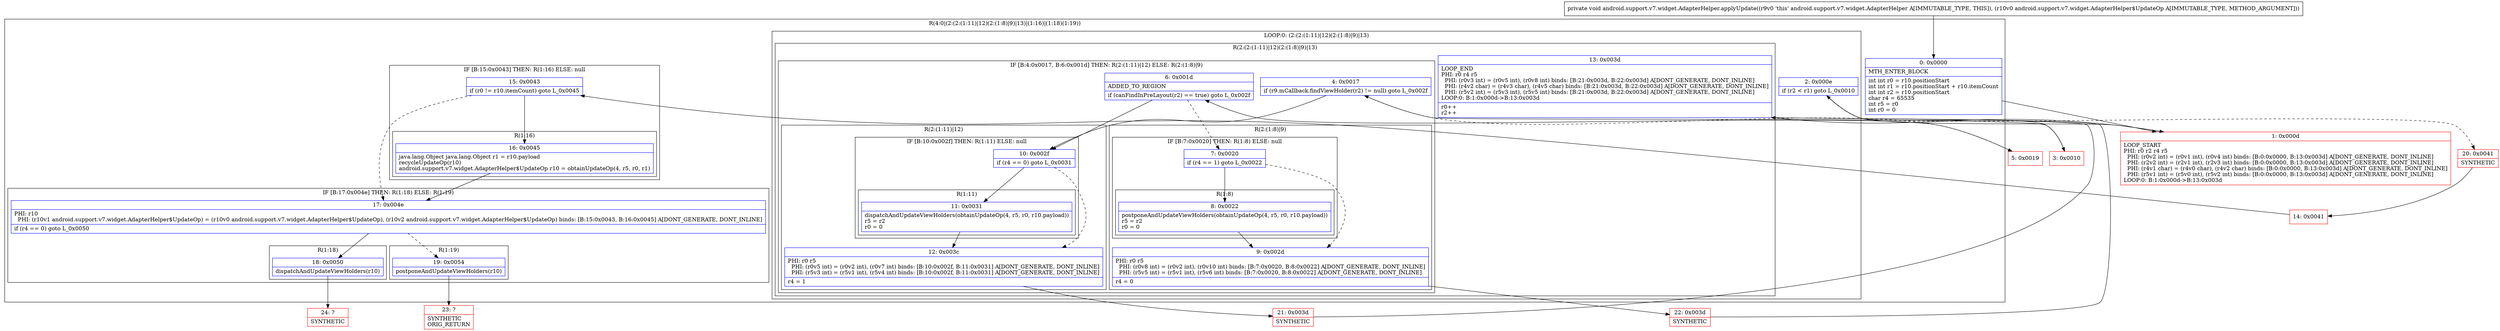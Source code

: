 digraph "CFG forandroid.support.v7.widget.AdapterHelper.applyUpdate(Landroid\/support\/v7\/widget\/AdapterHelper$UpdateOp;)V" {
subgraph cluster_Region_1746645999 {
label = "R(4:0|(2:(2:(1:11)|12)(2:(1:8)|9)|13)|(1:16)|(1:18)(1:19))";
node [shape=record,color=blue];
Node_0 [shape=record,label="{0\:\ 0x0000|MTH_ENTER_BLOCK\l|int int r0 = r10.positionStart\lint int r1 = r10.positionStart + r10.itemCount\lint int r2 = r10.positionStart\lchar r4 = 65535\lint r5 = r0\lint r0 = 0\l}"];
subgraph cluster_LoopRegion_1643160085 {
label = "LOOP:0: (2:(2:(1:11)|12)(2:(1:8)|9)|13)";
node [shape=record,color=blue];
Node_2 [shape=record,label="{2\:\ 0x000e|if (r2 \< r1) goto L_0x0010\l}"];
subgraph cluster_Region_1908088505 {
label = "R(2:(2:(1:11)|12)(2:(1:8)|9)|13)";
node [shape=record,color=blue];
subgraph cluster_IfRegion_1167224293 {
label = "IF [B:4:0x0017, B:6:0x001d] THEN: R(2:(1:11)|12) ELSE: R(2:(1:8)|9)";
node [shape=record,color=blue];
Node_4 [shape=record,label="{4\:\ 0x0017|if (r9.mCallback.findViewHolder(r2) != null) goto L_0x002f\l}"];
Node_6 [shape=record,label="{6\:\ 0x001d|ADDED_TO_REGION\l|if (canFindInPreLayout(r2) == true) goto L_0x002f\l}"];
subgraph cluster_Region_1036014739 {
label = "R(2:(1:11)|12)";
node [shape=record,color=blue];
subgraph cluster_IfRegion_49427511 {
label = "IF [B:10:0x002f] THEN: R(1:11) ELSE: null";
node [shape=record,color=blue];
Node_10 [shape=record,label="{10\:\ 0x002f|if (r4 == 0) goto L_0x0031\l}"];
subgraph cluster_Region_1881352819 {
label = "R(1:11)";
node [shape=record,color=blue];
Node_11 [shape=record,label="{11\:\ 0x0031|dispatchAndUpdateViewHolders(obtainUpdateOp(4, r5, r0, r10.payload))\lr5 = r2\lr0 = 0\l}"];
}
}
Node_12 [shape=record,label="{12\:\ 0x003c|PHI: r0 r5 \l  PHI: (r0v5 int) = (r0v2 int), (r0v7 int) binds: [B:10:0x002f, B:11:0x0031] A[DONT_GENERATE, DONT_INLINE]\l  PHI: (r5v3 int) = (r5v1 int), (r5v4 int) binds: [B:10:0x002f, B:11:0x0031] A[DONT_GENERATE, DONT_INLINE]\l|r4 = 1\l}"];
}
subgraph cluster_Region_1810623371 {
label = "R(2:(1:8)|9)";
node [shape=record,color=blue];
subgraph cluster_IfRegion_671907471 {
label = "IF [B:7:0x0020] THEN: R(1:8) ELSE: null";
node [shape=record,color=blue];
Node_7 [shape=record,label="{7\:\ 0x0020|if (r4 == 1) goto L_0x0022\l}"];
subgraph cluster_Region_346541672 {
label = "R(1:8)";
node [shape=record,color=blue];
Node_8 [shape=record,label="{8\:\ 0x0022|postponeAndUpdateViewHolders(obtainUpdateOp(4, r5, r0, r10.payload))\lr5 = r2\lr0 = 0\l}"];
}
}
Node_9 [shape=record,label="{9\:\ 0x002d|PHI: r0 r5 \l  PHI: (r0v8 int) = (r0v2 int), (r0v10 int) binds: [B:7:0x0020, B:8:0x0022] A[DONT_GENERATE, DONT_INLINE]\l  PHI: (r5v5 int) = (r5v1 int), (r5v6 int) binds: [B:7:0x0020, B:8:0x0022] A[DONT_GENERATE, DONT_INLINE]\l|r4 = 0\l}"];
}
}
Node_13 [shape=record,label="{13\:\ 0x003d|LOOP_END\lPHI: r0 r4 r5 \l  PHI: (r0v3 int) = (r0v5 int), (r0v8 int) binds: [B:21:0x003d, B:22:0x003d] A[DONT_GENERATE, DONT_INLINE]\l  PHI: (r4v2 char) = (r4v3 char), (r4v5 char) binds: [B:21:0x003d, B:22:0x003d] A[DONT_GENERATE, DONT_INLINE]\l  PHI: (r5v2 int) = (r5v3 int), (r5v5 int) binds: [B:21:0x003d, B:22:0x003d] A[DONT_GENERATE, DONT_INLINE]\lLOOP:0: B:1:0x000d\-\>B:13:0x003d\l|r0++\lr2++\l}"];
}
}
subgraph cluster_IfRegion_806620882 {
label = "IF [B:15:0x0043] THEN: R(1:16) ELSE: null";
node [shape=record,color=blue];
Node_15 [shape=record,label="{15\:\ 0x0043|if (r0 != r10.itemCount) goto L_0x0045\l}"];
subgraph cluster_Region_592762115 {
label = "R(1:16)";
node [shape=record,color=blue];
Node_16 [shape=record,label="{16\:\ 0x0045|java.lang.Object java.lang.Object r1 = r10.payload\lrecycleUpdateOp(r10)\landroid.support.v7.widget.AdapterHelper$UpdateOp r10 = obtainUpdateOp(4, r5, r0, r1)\l}"];
}
}
subgraph cluster_IfRegion_391627729 {
label = "IF [B:17:0x004e] THEN: R(1:18) ELSE: R(1:19)";
node [shape=record,color=blue];
Node_17 [shape=record,label="{17\:\ 0x004e|PHI: r10 \l  PHI: (r10v1 android.support.v7.widget.AdapterHelper$UpdateOp) = (r10v0 android.support.v7.widget.AdapterHelper$UpdateOp), (r10v2 android.support.v7.widget.AdapterHelper$UpdateOp) binds: [B:15:0x0043, B:16:0x0045] A[DONT_GENERATE, DONT_INLINE]\l|if (r4 == 0) goto L_0x0050\l}"];
subgraph cluster_Region_1991240158 {
label = "R(1:18)";
node [shape=record,color=blue];
Node_18 [shape=record,label="{18\:\ 0x0050|dispatchAndUpdateViewHolders(r10)\l}"];
}
subgraph cluster_Region_1419409125 {
label = "R(1:19)";
node [shape=record,color=blue];
Node_19 [shape=record,label="{19\:\ 0x0054|postponeAndUpdateViewHolders(r10)\l}"];
}
}
}
Node_1 [shape=record,color=red,label="{1\:\ 0x000d|LOOP_START\lPHI: r0 r2 r4 r5 \l  PHI: (r0v2 int) = (r0v1 int), (r0v4 int) binds: [B:0:0x0000, B:13:0x003d] A[DONT_GENERATE, DONT_INLINE]\l  PHI: (r2v2 int) = (r2v1 int), (r2v3 int) binds: [B:0:0x0000, B:13:0x003d] A[DONT_GENERATE, DONT_INLINE]\l  PHI: (r4v1 char) = (r4v0 char), (r4v2 char) binds: [B:0:0x0000, B:13:0x003d] A[DONT_GENERATE, DONT_INLINE]\l  PHI: (r5v1 int) = (r5v0 int), (r5v2 int) binds: [B:0:0x0000, B:13:0x003d] A[DONT_GENERATE, DONT_INLINE]\lLOOP:0: B:1:0x000d\-\>B:13:0x003d\l}"];
Node_3 [shape=record,color=red,label="{3\:\ 0x0010}"];
Node_5 [shape=record,color=red,label="{5\:\ 0x0019}"];
Node_14 [shape=record,color=red,label="{14\:\ 0x0041}"];
Node_20 [shape=record,color=red,label="{20\:\ 0x0041|SYNTHETIC\l}"];
Node_21 [shape=record,color=red,label="{21\:\ 0x003d|SYNTHETIC\l}"];
Node_22 [shape=record,color=red,label="{22\:\ 0x003d|SYNTHETIC\l}"];
Node_23 [shape=record,color=red,label="{23\:\ ?|SYNTHETIC\lORIG_RETURN\l}"];
Node_24 [shape=record,color=red,label="{24\:\ ?|SYNTHETIC\l}"];
MethodNode[shape=record,label="{private void android.support.v7.widget.AdapterHelper.applyUpdate((r9v0 'this' android.support.v7.widget.AdapterHelper A[IMMUTABLE_TYPE, THIS]), (r10v0 android.support.v7.widget.AdapterHelper$UpdateOp A[IMMUTABLE_TYPE, METHOD_ARGUMENT])) }"];
MethodNode -> Node_0;
Node_0 -> Node_1;
Node_2 -> Node_3;
Node_2 -> Node_20[style=dashed];
Node_4 -> Node_5[style=dashed];
Node_4 -> Node_10;
Node_6 -> Node_7[style=dashed];
Node_6 -> Node_10;
Node_10 -> Node_11;
Node_10 -> Node_12[style=dashed];
Node_11 -> Node_12;
Node_12 -> Node_21;
Node_7 -> Node_8;
Node_7 -> Node_9[style=dashed];
Node_8 -> Node_9;
Node_9 -> Node_22;
Node_13 -> Node_1;
Node_15 -> Node_16;
Node_15 -> Node_17[style=dashed];
Node_16 -> Node_17;
Node_17 -> Node_18;
Node_17 -> Node_19[style=dashed];
Node_18 -> Node_24;
Node_19 -> Node_23;
Node_1 -> Node_2;
Node_3 -> Node_4;
Node_5 -> Node_6;
Node_14 -> Node_15;
Node_20 -> Node_14;
Node_21 -> Node_13;
Node_22 -> Node_13;
}

